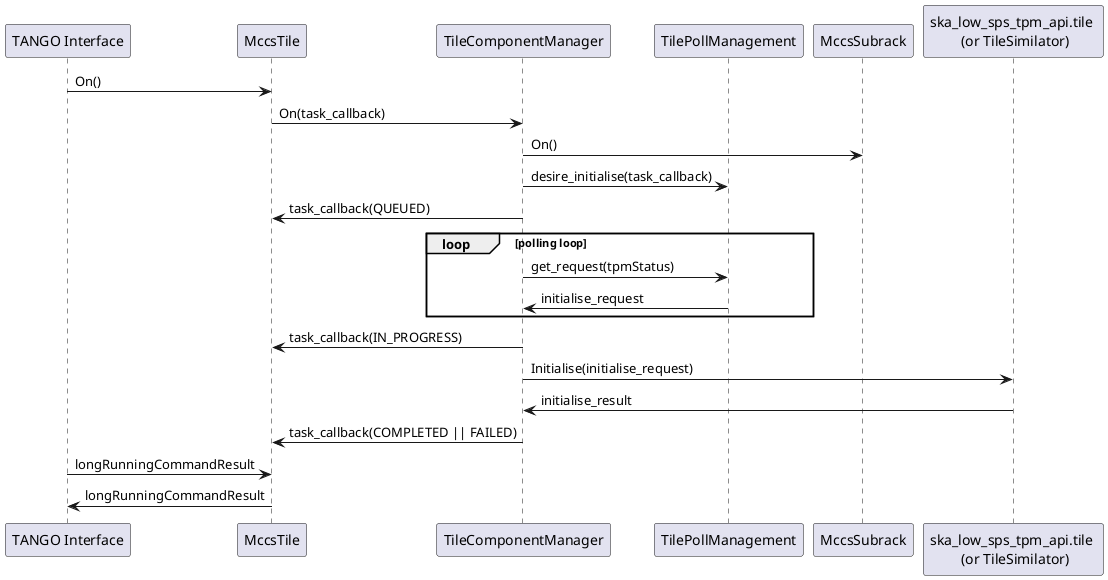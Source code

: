 @startuml
participant "TANGO Interface" as user
participant "MccsTile" as tile
participant "TileComponentManager" as tile_component_manager
participant "TilePollManagement" as tpl
participant "MccsSubrack" as subrack
participant "ska_low_sps_tpm_api.tile \n (or TileSimilator)" as aavs


user -> tile: On()
tile -> tile_component_manager: On(task_callback)
tile_component_manager -> subrack: On()
tile_component_manager -> tpl: desire_initialise(task_callback)
tile<- tile_component_manager: task_callback(QUEUED)


loop polling loop
tile_component_manager -> tpl: get_request(tpmStatus)
tile_component_manager <- tpl: initialise_request

end
tile<- tile_component_manager: task_callback(IN_PROGRESS)
tile_component_manager -> aavs: Initialise(initialise_request)

tile_component_manager <- aavs: initialise_result

tile<- tile_component_manager: task_callback(COMPLETED || FAILED)

user -> tile: longRunningCommandResult
user <- tile: longRunningCommandResult


@enduml